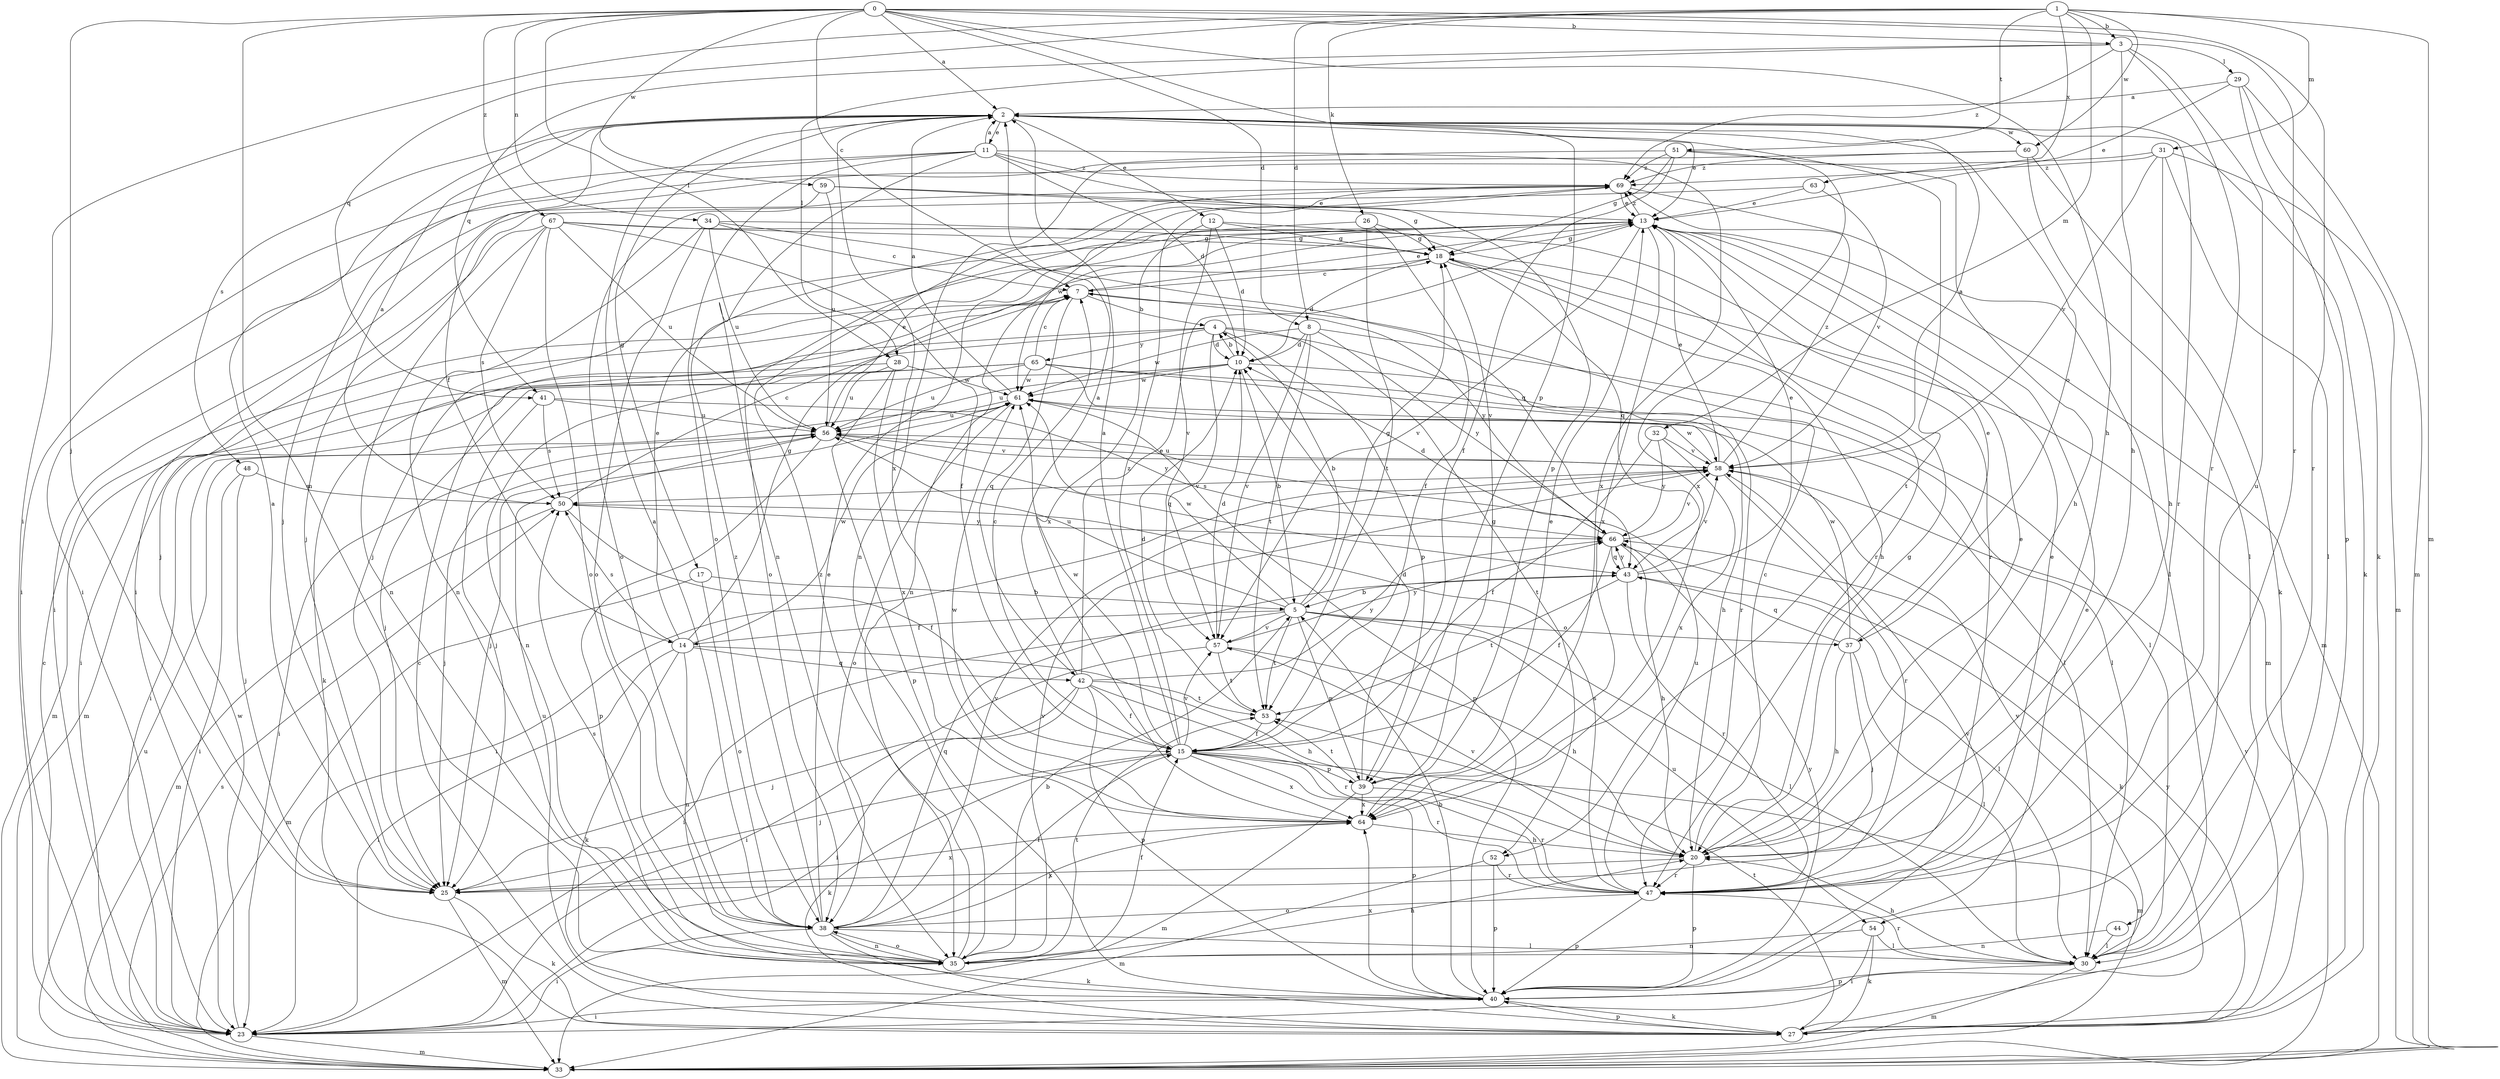 strict digraph  {
0;
1;
2;
3;
4;
5;
7;
8;
10;
11;
12;
13;
14;
15;
17;
18;
20;
23;
25;
26;
27;
28;
29;
30;
31;
32;
33;
34;
35;
37;
38;
39;
40;
41;
42;
43;
44;
47;
48;
50;
51;
52;
53;
54;
56;
57;
58;
59;
60;
61;
63;
64;
65;
66;
67;
69;
0 -> 2  [label=a];
0 -> 3  [label=b];
0 -> 7  [label=c];
0 -> 8  [label=d];
0 -> 20  [label=h];
0 -> 25  [label=j];
0 -> 28  [label=l];
0 -> 34  [label=n];
0 -> 35  [label=n];
0 -> 39  [label=p];
0 -> 44  [label=r];
0 -> 47  [label=r];
0 -> 59  [label=w];
0 -> 67  [label=z];
1 -> 3  [label=b];
1 -> 8  [label=d];
1 -> 23  [label=i];
1 -> 26  [label=k];
1 -> 31  [label=m];
1 -> 32  [label=m];
1 -> 33  [label=m];
1 -> 41  [label=q];
1 -> 51  [label=t];
1 -> 60  [label=w];
1 -> 63  [label=x];
2 -> 11  [label=e];
2 -> 12  [label=e];
2 -> 13  [label=e];
2 -> 14  [label=f];
2 -> 17  [label=g];
2 -> 27  [label=k];
2 -> 37  [label=o];
2 -> 47  [label=r];
2 -> 48  [label=s];
2 -> 52  [label=t];
2 -> 60  [label=w];
2 -> 64  [label=x];
3 -> 20  [label=h];
3 -> 28  [label=l];
3 -> 29  [label=l];
3 -> 41  [label=q];
3 -> 47  [label=r];
3 -> 54  [label=u];
3 -> 69  [label=z];
4 -> 10  [label=d];
4 -> 27  [label=k];
4 -> 35  [label=n];
4 -> 39  [label=p];
4 -> 47  [label=r];
4 -> 52  [label=t];
4 -> 57  [label=v];
4 -> 65  [label=y];
5 -> 4  [label=b];
5 -> 14  [label=f];
5 -> 18  [label=g];
5 -> 23  [label=i];
5 -> 30  [label=l];
5 -> 37  [label=o];
5 -> 39  [label=p];
5 -> 53  [label=t];
5 -> 54  [label=u];
5 -> 56  [label=u];
5 -> 57  [label=v];
5 -> 61  [label=w];
7 -> 4  [label=b];
7 -> 13  [label=e];
7 -> 23  [label=i];
7 -> 42  [label=q];
7 -> 66  [label=y];
8 -> 10  [label=d];
8 -> 30  [label=l];
8 -> 53  [label=t];
8 -> 57  [label=v];
8 -> 61  [label=w];
8 -> 66  [label=y];
10 -> 4  [label=b];
10 -> 5  [label=b];
10 -> 25  [label=j];
10 -> 30  [label=l];
10 -> 56  [label=u];
10 -> 61  [label=w];
11 -> 2  [label=a];
11 -> 10  [label=d];
11 -> 23  [label=i];
11 -> 25  [label=j];
11 -> 35  [label=n];
11 -> 38  [label=o];
11 -> 39  [label=p];
11 -> 64  [label=x];
11 -> 69  [label=z];
12 -> 10  [label=d];
12 -> 18  [label=g];
12 -> 47  [label=r];
12 -> 57  [label=v];
12 -> 64  [label=x];
13 -> 18  [label=g];
13 -> 25  [label=j];
13 -> 33  [label=m];
13 -> 35  [label=n];
13 -> 57  [label=v];
13 -> 64  [label=x];
13 -> 69  [label=z];
14 -> 13  [label=e];
14 -> 18  [label=g];
14 -> 20  [label=h];
14 -> 23  [label=i];
14 -> 27  [label=k];
14 -> 35  [label=n];
14 -> 42  [label=q];
14 -> 50  [label=s];
14 -> 61  [label=w];
15 -> 2  [label=a];
15 -> 7  [label=c];
15 -> 25  [label=j];
15 -> 27  [label=k];
15 -> 33  [label=m];
15 -> 39  [label=p];
15 -> 40  [label=p];
15 -> 47  [label=r];
15 -> 57  [label=v];
15 -> 61  [label=w];
15 -> 64  [label=x];
15 -> 69  [label=z];
17 -> 5  [label=b];
17 -> 33  [label=m];
17 -> 38  [label=o];
18 -> 7  [label=c];
18 -> 10  [label=d];
18 -> 20  [label=h];
18 -> 33  [label=m];
18 -> 43  [label=q];
20 -> 7  [label=c];
20 -> 13  [label=e];
20 -> 18  [label=g];
20 -> 25  [label=j];
20 -> 40  [label=p];
20 -> 47  [label=r];
20 -> 57  [label=v];
23 -> 7  [label=c];
23 -> 33  [label=m];
23 -> 61  [label=w];
25 -> 2  [label=a];
25 -> 27  [label=k];
25 -> 33  [label=m];
25 -> 64  [label=x];
26 -> 15  [label=f];
26 -> 18  [label=g];
26 -> 38  [label=o];
26 -> 53  [label=t];
27 -> 7  [label=c];
27 -> 40  [label=p];
27 -> 53  [label=t];
27 -> 58  [label=v];
27 -> 66  [label=y];
28 -> 33  [label=m];
28 -> 40  [label=p];
28 -> 56  [label=u];
28 -> 61  [label=w];
28 -> 64  [label=x];
29 -> 2  [label=a];
29 -> 13  [label=e];
29 -> 27  [label=k];
29 -> 33  [label=m];
29 -> 40  [label=p];
30 -> 20  [label=h];
30 -> 33  [label=m];
30 -> 40  [label=p];
30 -> 47  [label=r];
30 -> 58  [label=v];
31 -> 20  [label=h];
31 -> 23  [label=i];
31 -> 30  [label=l];
31 -> 33  [label=m];
31 -> 58  [label=v];
31 -> 69  [label=z];
32 -> 15  [label=f];
32 -> 58  [label=v];
32 -> 64  [label=x];
32 -> 66  [label=y];
33 -> 50  [label=s];
33 -> 56  [label=u];
34 -> 7  [label=c];
34 -> 18  [label=g];
34 -> 35  [label=n];
34 -> 38  [label=o];
34 -> 43  [label=q];
34 -> 56  [label=u];
35 -> 5  [label=b];
35 -> 15  [label=f];
35 -> 20  [label=h];
35 -> 38  [label=o];
35 -> 50  [label=s];
35 -> 53  [label=t];
35 -> 58  [label=v];
35 -> 69  [label=z];
37 -> 13  [label=e];
37 -> 20  [label=h];
37 -> 25  [label=j];
37 -> 30  [label=l];
37 -> 43  [label=q];
37 -> 61  [label=w];
38 -> 2  [label=a];
38 -> 13  [label=e];
38 -> 15  [label=f];
38 -> 23  [label=i];
38 -> 27  [label=k];
38 -> 30  [label=l];
38 -> 35  [label=n];
38 -> 43  [label=q];
38 -> 58  [label=v];
38 -> 64  [label=x];
38 -> 69  [label=z];
39 -> 10  [label=d];
39 -> 18  [label=g];
39 -> 33  [label=m];
39 -> 47  [label=r];
39 -> 53  [label=t];
39 -> 64  [label=x];
40 -> 5  [label=b];
40 -> 13  [label=e];
40 -> 23  [label=i];
40 -> 27  [label=k];
40 -> 56  [label=u];
40 -> 58  [label=v];
40 -> 64  [label=x];
40 -> 66  [label=y];
41 -> 25  [label=j];
41 -> 50  [label=s];
41 -> 56  [label=u];
41 -> 66  [label=y];
42 -> 2  [label=a];
42 -> 13  [label=e];
42 -> 15  [label=f];
42 -> 23  [label=i];
42 -> 25  [label=j];
42 -> 40  [label=p];
42 -> 47  [label=r];
42 -> 53  [label=t];
42 -> 66  [label=y];
43 -> 5  [label=b];
43 -> 13  [label=e];
43 -> 30  [label=l];
43 -> 47  [label=r];
43 -> 53  [label=t];
43 -> 58  [label=v];
43 -> 66  [label=y];
44 -> 30  [label=l];
44 -> 35  [label=n];
47 -> 13  [label=e];
47 -> 38  [label=o];
47 -> 40  [label=p];
47 -> 50  [label=s];
47 -> 56  [label=u];
48 -> 23  [label=i];
48 -> 25  [label=j];
48 -> 50  [label=s];
50 -> 2  [label=a];
50 -> 7  [label=c];
50 -> 15  [label=f];
50 -> 33  [label=m];
50 -> 66  [label=y];
51 -> 15  [label=f];
51 -> 18  [label=g];
51 -> 20  [label=h];
51 -> 23  [label=i];
51 -> 64  [label=x];
51 -> 69  [label=z];
52 -> 33  [label=m];
52 -> 40  [label=p];
52 -> 47  [label=r];
53 -> 10  [label=d];
53 -> 15  [label=f];
54 -> 23  [label=i];
54 -> 27  [label=k];
54 -> 30  [label=l];
54 -> 35  [label=n];
56 -> 13  [label=e];
56 -> 23  [label=i];
56 -> 25  [label=j];
56 -> 40  [label=p];
56 -> 43  [label=q];
56 -> 58  [label=v];
57 -> 10  [label=d];
57 -> 20  [label=h];
57 -> 23  [label=i];
57 -> 53  [label=t];
57 -> 66  [label=y];
58 -> 2  [label=a];
58 -> 13  [label=e];
58 -> 23  [label=i];
58 -> 47  [label=r];
58 -> 50  [label=s];
58 -> 56  [label=u];
58 -> 61  [label=w];
58 -> 69  [label=z];
59 -> 13  [label=e];
59 -> 18  [label=g];
59 -> 38  [label=o];
59 -> 56  [label=u];
60 -> 27  [label=k];
60 -> 30  [label=l];
60 -> 35  [label=n];
60 -> 69  [label=z];
61 -> 2  [label=a];
61 -> 25  [label=j];
61 -> 38  [label=o];
61 -> 40  [label=p];
61 -> 56  [label=u];
63 -> 13  [label=e];
63 -> 25  [label=j];
63 -> 58  [label=v];
64 -> 13  [label=e];
64 -> 20  [label=h];
64 -> 61  [label=w];
65 -> 7  [label=c];
65 -> 20  [label=h];
65 -> 23  [label=i];
65 -> 30  [label=l];
65 -> 33  [label=m];
65 -> 56  [label=u];
65 -> 58  [label=v];
65 -> 61  [label=w];
66 -> 10  [label=d];
66 -> 15  [label=f];
66 -> 20  [label=h];
66 -> 27  [label=k];
66 -> 43  [label=q];
66 -> 58  [label=v];
67 -> 15  [label=f];
67 -> 18  [label=g];
67 -> 25  [label=j];
67 -> 35  [label=n];
67 -> 38  [label=o];
67 -> 47  [label=r];
67 -> 50  [label=s];
67 -> 56  [label=u];
69 -> 13  [label=e];
69 -> 23  [label=i];
69 -> 30  [label=l];
69 -> 61  [label=w];
}
